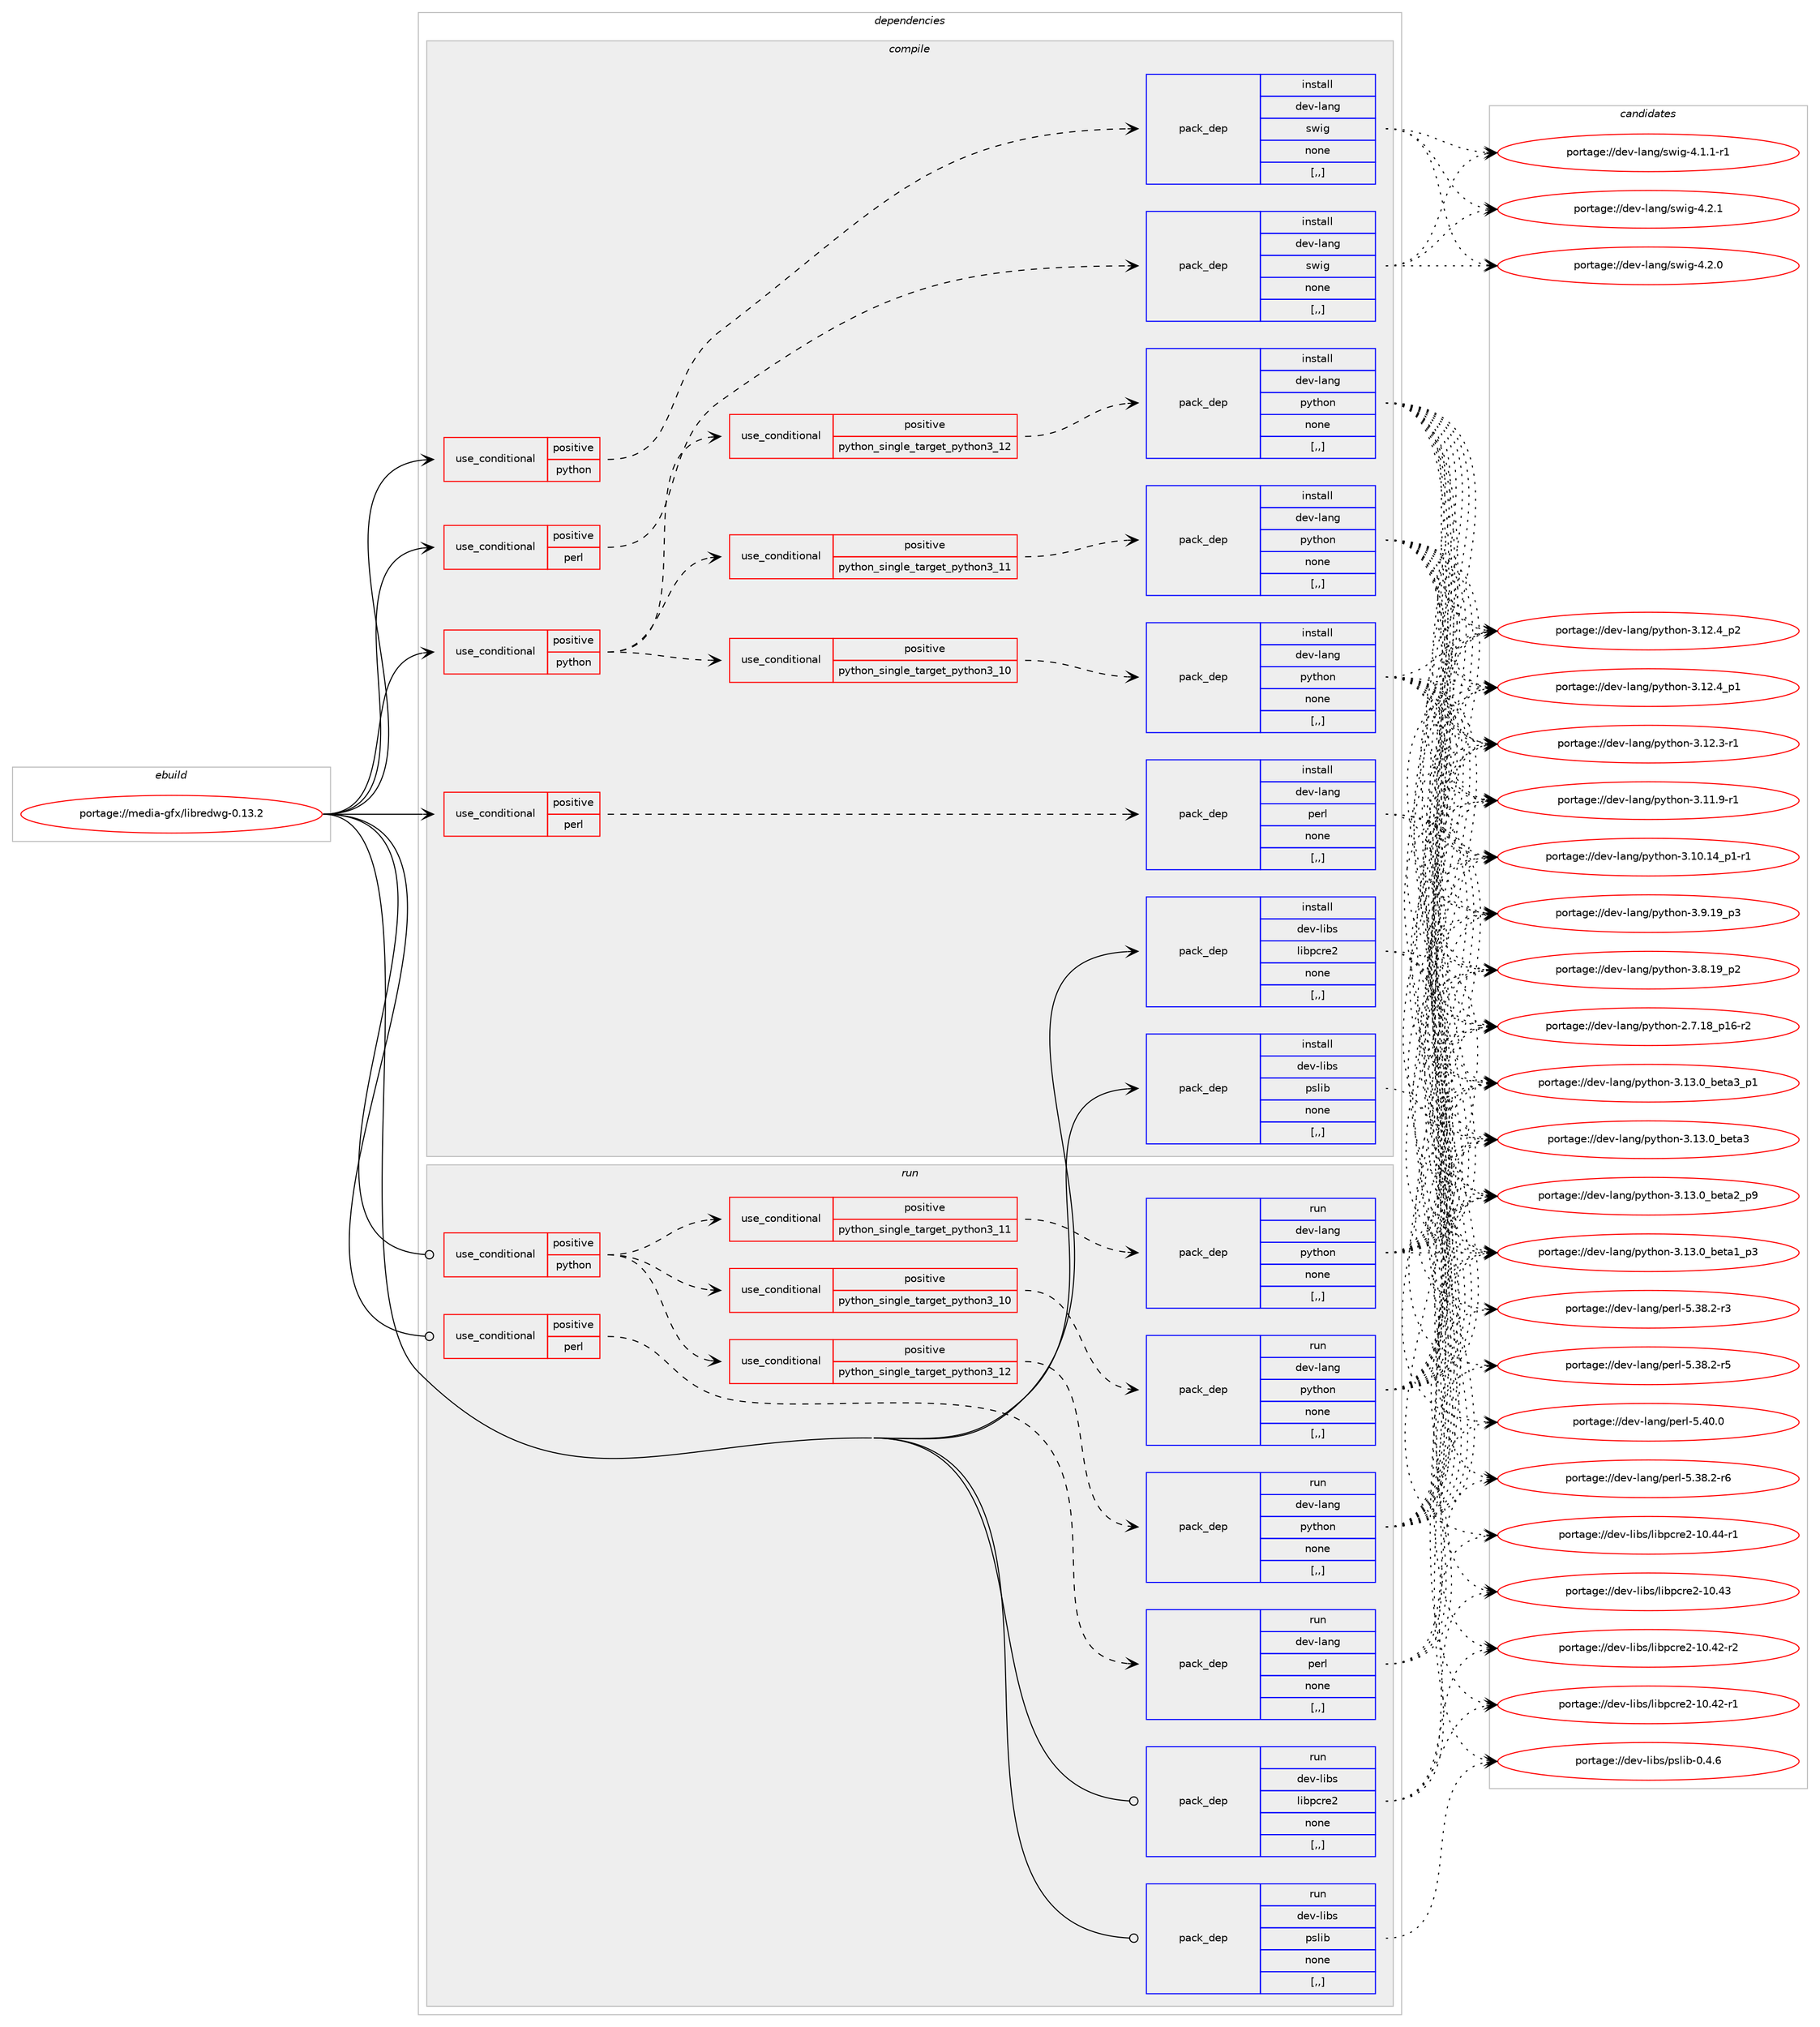 digraph prolog {

# *************
# Graph options
# *************

newrank=true;
concentrate=true;
compound=true;
graph [rankdir=LR,fontname=Helvetica,fontsize=10,ranksep=1.5];#, ranksep=2.5, nodesep=0.2];
edge  [arrowhead=vee];
node  [fontname=Helvetica,fontsize=10];

# **********
# The ebuild
# **********

subgraph cluster_leftcol {
color=gray;
label=<<i>ebuild</i>>;
id [label="portage://media-gfx/libredwg-0.13.2", color=red, width=4, href="../media-gfx/libredwg-0.13.2.svg"];
}

# ****************
# The dependencies
# ****************

subgraph cluster_midcol {
color=gray;
label=<<i>dependencies</i>>;
subgraph cluster_compile {
fillcolor="#eeeeee";
style=filled;
label=<<i>compile</i>>;
subgraph cond73469 {
dependency291455 [label=<<TABLE BORDER="0" CELLBORDER="1" CELLSPACING="0" CELLPADDING="4"><TR><TD ROWSPAN="3" CELLPADDING="10">use_conditional</TD></TR><TR><TD>positive</TD></TR><TR><TD>perl</TD></TR></TABLE>>, shape=none, color=red];
subgraph pack215616 {
dependency291456 [label=<<TABLE BORDER="0" CELLBORDER="1" CELLSPACING="0" CELLPADDING="4" WIDTH="220"><TR><TD ROWSPAN="6" CELLPADDING="30">pack_dep</TD></TR><TR><TD WIDTH="110">install</TD></TR><TR><TD>dev-lang</TD></TR><TR><TD>perl</TD></TR><TR><TD>none</TD></TR><TR><TD>[,,]</TD></TR></TABLE>>, shape=none, color=blue];
}
dependency291455:e -> dependency291456:w [weight=20,style="dashed",arrowhead="vee"];
}
id:e -> dependency291455:w [weight=20,style="solid",arrowhead="vee"];
subgraph cond73470 {
dependency291457 [label=<<TABLE BORDER="0" CELLBORDER="1" CELLSPACING="0" CELLPADDING="4"><TR><TD ROWSPAN="3" CELLPADDING="10">use_conditional</TD></TR><TR><TD>positive</TD></TR><TR><TD>perl</TD></TR></TABLE>>, shape=none, color=red];
subgraph pack215617 {
dependency291458 [label=<<TABLE BORDER="0" CELLBORDER="1" CELLSPACING="0" CELLPADDING="4" WIDTH="220"><TR><TD ROWSPAN="6" CELLPADDING="30">pack_dep</TD></TR><TR><TD WIDTH="110">install</TD></TR><TR><TD>dev-lang</TD></TR><TR><TD>swig</TD></TR><TR><TD>none</TD></TR><TR><TD>[,,]</TD></TR></TABLE>>, shape=none, color=blue];
}
dependency291457:e -> dependency291458:w [weight=20,style="dashed",arrowhead="vee"];
}
id:e -> dependency291457:w [weight=20,style="solid",arrowhead="vee"];
subgraph cond73471 {
dependency291459 [label=<<TABLE BORDER="0" CELLBORDER="1" CELLSPACING="0" CELLPADDING="4"><TR><TD ROWSPAN="3" CELLPADDING="10">use_conditional</TD></TR><TR><TD>positive</TD></TR><TR><TD>python</TD></TR></TABLE>>, shape=none, color=red];
subgraph cond73472 {
dependency291460 [label=<<TABLE BORDER="0" CELLBORDER="1" CELLSPACING="0" CELLPADDING="4"><TR><TD ROWSPAN="3" CELLPADDING="10">use_conditional</TD></TR><TR><TD>positive</TD></TR><TR><TD>python_single_target_python3_10</TD></TR></TABLE>>, shape=none, color=red];
subgraph pack215618 {
dependency291461 [label=<<TABLE BORDER="0" CELLBORDER="1" CELLSPACING="0" CELLPADDING="4" WIDTH="220"><TR><TD ROWSPAN="6" CELLPADDING="30">pack_dep</TD></TR><TR><TD WIDTH="110">install</TD></TR><TR><TD>dev-lang</TD></TR><TR><TD>python</TD></TR><TR><TD>none</TD></TR><TR><TD>[,,]</TD></TR></TABLE>>, shape=none, color=blue];
}
dependency291460:e -> dependency291461:w [weight=20,style="dashed",arrowhead="vee"];
}
dependency291459:e -> dependency291460:w [weight=20,style="dashed",arrowhead="vee"];
subgraph cond73473 {
dependency291462 [label=<<TABLE BORDER="0" CELLBORDER="1" CELLSPACING="0" CELLPADDING="4"><TR><TD ROWSPAN="3" CELLPADDING="10">use_conditional</TD></TR><TR><TD>positive</TD></TR><TR><TD>python_single_target_python3_11</TD></TR></TABLE>>, shape=none, color=red];
subgraph pack215619 {
dependency291463 [label=<<TABLE BORDER="0" CELLBORDER="1" CELLSPACING="0" CELLPADDING="4" WIDTH="220"><TR><TD ROWSPAN="6" CELLPADDING="30">pack_dep</TD></TR><TR><TD WIDTH="110">install</TD></TR><TR><TD>dev-lang</TD></TR><TR><TD>python</TD></TR><TR><TD>none</TD></TR><TR><TD>[,,]</TD></TR></TABLE>>, shape=none, color=blue];
}
dependency291462:e -> dependency291463:w [weight=20,style="dashed",arrowhead="vee"];
}
dependency291459:e -> dependency291462:w [weight=20,style="dashed",arrowhead="vee"];
subgraph cond73474 {
dependency291464 [label=<<TABLE BORDER="0" CELLBORDER="1" CELLSPACING="0" CELLPADDING="4"><TR><TD ROWSPAN="3" CELLPADDING="10">use_conditional</TD></TR><TR><TD>positive</TD></TR><TR><TD>python_single_target_python3_12</TD></TR></TABLE>>, shape=none, color=red];
subgraph pack215620 {
dependency291465 [label=<<TABLE BORDER="0" CELLBORDER="1" CELLSPACING="0" CELLPADDING="4" WIDTH="220"><TR><TD ROWSPAN="6" CELLPADDING="30">pack_dep</TD></TR><TR><TD WIDTH="110">install</TD></TR><TR><TD>dev-lang</TD></TR><TR><TD>python</TD></TR><TR><TD>none</TD></TR><TR><TD>[,,]</TD></TR></TABLE>>, shape=none, color=blue];
}
dependency291464:e -> dependency291465:w [weight=20,style="dashed",arrowhead="vee"];
}
dependency291459:e -> dependency291464:w [weight=20,style="dashed",arrowhead="vee"];
}
id:e -> dependency291459:w [weight=20,style="solid",arrowhead="vee"];
subgraph cond73475 {
dependency291466 [label=<<TABLE BORDER="0" CELLBORDER="1" CELLSPACING="0" CELLPADDING="4"><TR><TD ROWSPAN="3" CELLPADDING="10">use_conditional</TD></TR><TR><TD>positive</TD></TR><TR><TD>python</TD></TR></TABLE>>, shape=none, color=red];
subgraph pack215621 {
dependency291467 [label=<<TABLE BORDER="0" CELLBORDER="1" CELLSPACING="0" CELLPADDING="4" WIDTH="220"><TR><TD ROWSPAN="6" CELLPADDING="30">pack_dep</TD></TR><TR><TD WIDTH="110">install</TD></TR><TR><TD>dev-lang</TD></TR><TR><TD>swig</TD></TR><TR><TD>none</TD></TR><TR><TD>[,,]</TD></TR></TABLE>>, shape=none, color=blue];
}
dependency291466:e -> dependency291467:w [weight=20,style="dashed",arrowhead="vee"];
}
id:e -> dependency291466:w [weight=20,style="solid",arrowhead="vee"];
subgraph pack215622 {
dependency291468 [label=<<TABLE BORDER="0" CELLBORDER="1" CELLSPACING="0" CELLPADDING="4" WIDTH="220"><TR><TD ROWSPAN="6" CELLPADDING="30">pack_dep</TD></TR><TR><TD WIDTH="110">install</TD></TR><TR><TD>dev-libs</TD></TR><TR><TD>libpcre2</TD></TR><TR><TD>none</TD></TR><TR><TD>[,,]</TD></TR></TABLE>>, shape=none, color=blue];
}
id:e -> dependency291468:w [weight=20,style="solid",arrowhead="vee"];
subgraph pack215623 {
dependency291469 [label=<<TABLE BORDER="0" CELLBORDER="1" CELLSPACING="0" CELLPADDING="4" WIDTH="220"><TR><TD ROWSPAN="6" CELLPADDING="30">pack_dep</TD></TR><TR><TD WIDTH="110">install</TD></TR><TR><TD>dev-libs</TD></TR><TR><TD>pslib</TD></TR><TR><TD>none</TD></TR><TR><TD>[,,]</TD></TR></TABLE>>, shape=none, color=blue];
}
id:e -> dependency291469:w [weight=20,style="solid",arrowhead="vee"];
}
subgraph cluster_compileandrun {
fillcolor="#eeeeee";
style=filled;
label=<<i>compile and run</i>>;
}
subgraph cluster_run {
fillcolor="#eeeeee";
style=filled;
label=<<i>run</i>>;
subgraph cond73476 {
dependency291470 [label=<<TABLE BORDER="0" CELLBORDER="1" CELLSPACING="0" CELLPADDING="4"><TR><TD ROWSPAN="3" CELLPADDING="10">use_conditional</TD></TR><TR><TD>positive</TD></TR><TR><TD>perl</TD></TR></TABLE>>, shape=none, color=red];
subgraph pack215624 {
dependency291471 [label=<<TABLE BORDER="0" CELLBORDER="1" CELLSPACING="0" CELLPADDING="4" WIDTH="220"><TR><TD ROWSPAN="6" CELLPADDING="30">pack_dep</TD></TR><TR><TD WIDTH="110">run</TD></TR><TR><TD>dev-lang</TD></TR><TR><TD>perl</TD></TR><TR><TD>none</TD></TR><TR><TD>[,,]</TD></TR></TABLE>>, shape=none, color=blue];
}
dependency291470:e -> dependency291471:w [weight=20,style="dashed",arrowhead="vee"];
}
id:e -> dependency291470:w [weight=20,style="solid",arrowhead="odot"];
subgraph cond73477 {
dependency291472 [label=<<TABLE BORDER="0" CELLBORDER="1" CELLSPACING="0" CELLPADDING="4"><TR><TD ROWSPAN="3" CELLPADDING="10">use_conditional</TD></TR><TR><TD>positive</TD></TR><TR><TD>python</TD></TR></TABLE>>, shape=none, color=red];
subgraph cond73478 {
dependency291473 [label=<<TABLE BORDER="0" CELLBORDER="1" CELLSPACING="0" CELLPADDING="4"><TR><TD ROWSPAN="3" CELLPADDING="10">use_conditional</TD></TR><TR><TD>positive</TD></TR><TR><TD>python_single_target_python3_10</TD></TR></TABLE>>, shape=none, color=red];
subgraph pack215625 {
dependency291474 [label=<<TABLE BORDER="0" CELLBORDER="1" CELLSPACING="0" CELLPADDING="4" WIDTH="220"><TR><TD ROWSPAN="6" CELLPADDING="30">pack_dep</TD></TR><TR><TD WIDTH="110">run</TD></TR><TR><TD>dev-lang</TD></TR><TR><TD>python</TD></TR><TR><TD>none</TD></TR><TR><TD>[,,]</TD></TR></TABLE>>, shape=none, color=blue];
}
dependency291473:e -> dependency291474:w [weight=20,style="dashed",arrowhead="vee"];
}
dependency291472:e -> dependency291473:w [weight=20,style="dashed",arrowhead="vee"];
subgraph cond73479 {
dependency291475 [label=<<TABLE BORDER="0" CELLBORDER="1" CELLSPACING="0" CELLPADDING="4"><TR><TD ROWSPAN="3" CELLPADDING="10">use_conditional</TD></TR><TR><TD>positive</TD></TR><TR><TD>python_single_target_python3_11</TD></TR></TABLE>>, shape=none, color=red];
subgraph pack215626 {
dependency291476 [label=<<TABLE BORDER="0" CELLBORDER="1" CELLSPACING="0" CELLPADDING="4" WIDTH="220"><TR><TD ROWSPAN="6" CELLPADDING="30">pack_dep</TD></TR><TR><TD WIDTH="110">run</TD></TR><TR><TD>dev-lang</TD></TR><TR><TD>python</TD></TR><TR><TD>none</TD></TR><TR><TD>[,,]</TD></TR></TABLE>>, shape=none, color=blue];
}
dependency291475:e -> dependency291476:w [weight=20,style="dashed",arrowhead="vee"];
}
dependency291472:e -> dependency291475:w [weight=20,style="dashed",arrowhead="vee"];
subgraph cond73480 {
dependency291477 [label=<<TABLE BORDER="0" CELLBORDER="1" CELLSPACING="0" CELLPADDING="4"><TR><TD ROWSPAN="3" CELLPADDING="10">use_conditional</TD></TR><TR><TD>positive</TD></TR><TR><TD>python_single_target_python3_12</TD></TR></TABLE>>, shape=none, color=red];
subgraph pack215627 {
dependency291478 [label=<<TABLE BORDER="0" CELLBORDER="1" CELLSPACING="0" CELLPADDING="4" WIDTH="220"><TR><TD ROWSPAN="6" CELLPADDING="30">pack_dep</TD></TR><TR><TD WIDTH="110">run</TD></TR><TR><TD>dev-lang</TD></TR><TR><TD>python</TD></TR><TR><TD>none</TD></TR><TR><TD>[,,]</TD></TR></TABLE>>, shape=none, color=blue];
}
dependency291477:e -> dependency291478:w [weight=20,style="dashed",arrowhead="vee"];
}
dependency291472:e -> dependency291477:w [weight=20,style="dashed",arrowhead="vee"];
}
id:e -> dependency291472:w [weight=20,style="solid",arrowhead="odot"];
subgraph pack215628 {
dependency291479 [label=<<TABLE BORDER="0" CELLBORDER="1" CELLSPACING="0" CELLPADDING="4" WIDTH="220"><TR><TD ROWSPAN="6" CELLPADDING="30">pack_dep</TD></TR><TR><TD WIDTH="110">run</TD></TR><TR><TD>dev-libs</TD></TR><TR><TD>libpcre2</TD></TR><TR><TD>none</TD></TR><TR><TD>[,,]</TD></TR></TABLE>>, shape=none, color=blue];
}
id:e -> dependency291479:w [weight=20,style="solid",arrowhead="odot"];
subgraph pack215629 {
dependency291480 [label=<<TABLE BORDER="0" CELLBORDER="1" CELLSPACING="0" CELLPADDING="4" WIDTH="220"><TR><TD ROWSPAN="6" CELLPADDING="30">pack_dep</TD></TR><TR><TD WIDTH="110">run</TD></TR><TR><TD>dev-libs</TD></TR><TR><TD>pslib</TD></TR><TR><TD>none</TD></TR><TR><TD>[,,]</TD></TR></TABLE>>, shape=none, color=blue];
}
id:e -> dependency291480:w [weight=20,style="solid",arrowhead="odot"];
}
}

# **************
# The candidates
# **************

subgraph cluster_choices {
rank=same;
color=gray;
label=<<i>candidates</i>>;

subgraph choice215616 {
color=black;
nodesep=1;
choice10010111845108971101034711210111410845534652484648 [label="portage://dev-lang/perl-5.40.0", color=red, width=4,href="../dev-lang/perl-5.40.0.svg"];
choice100101118451089711010347112101114108455346515646504511454 [label="portage://dev-lang/perl-5.38.2-r6", color=red, width=4,href="../dev-lang/perl-5.38.2-r6.svg"];
choice100101118451089711010347112101114108455346515646504511453 [label="portage://dev-lang/perl-5.38.2-r5", color=red, width=4,href="../dev-lang/perl-5.38.2-r5.svg"];
choice100101118451089711010347112101114108455346515646504511451 [label="portage://dev-lang/perl-5.38.2-r3", color=red, width=4,href="../dev-lang/perl-5.38.2-r3.svg"];
dependency291456:e -> choice10010111845108971101034711210111410845534652484648:w [style=dotted,weight="100"];
dependency291456:e -> choice100101118451089711010347112101114108455346515646504511454:w [style=dotted,weight="100"];
dependency291456:e -> choice100101118451089711010347112101114108455346515646504511453:w [style=dotted,weight="100"];
dependency291456:e -> choice100101118451089711010347112101114108455346515646504511451:w [style=dotted,weight="100"];
}
subgraph choice215617 {
color=black;
nodesep=1;
choice100101118451089711010347115119105103455246504649 [label="portage://dev-lang/swig-4.2.1", color=red, width=4,href="../dev-lang/swig-4.2.1.svg"];
choice100101118451089711010347115119105103455246504648 [label="portage://dev-lang/swig-4.2.0", color=red, width=4,href="../dev-lang/swig-4.2.0.svg"];
choice1001011184510897110103471151191051034552464946494511449 [label="portage://dev-lang/swig-4.1.1-r1", color=red, width=4,href="../dev-lang/swig-4.1.1-r1.svg"];
dependency291458:e -> choice100101118451089711010347115119105103455246504649:w [style=dotted,weight="100"];
dependency291458:e -> choice100101118451089711010347115119105103455246504648:w [style=dotted,weight="100"];
dependency291458:e -> choice1001011184510897110103471151191051034552464946494511449:w [style=dotted,weight="100"];
}
subgraph choice215618 {
color=black;
nodesep=1;
choice10010111845108971101034711212111610411111045514649514648959810111697519511249 [label="portage://dev-lang/python-3.13.0_beta3_p1", color=red, width=4,href="../dev-lang/python-3.13.0_beta3_p1.svg"];
choice1001011184510897110103471121211161041111104551464951464895981011169751 [label="portage://dev-lang/python-3.13.0_beta3", color=red, width=4,href="../dev-lang/python-3.13.0_beta3.svg"];
choice10010111845108971101034711212111610411111045514649514648959810111697509511257 [label="portage://dev-lang/python-3.13.0_beta2_p9", color=red, width=4,href="../dev-lang/python-3.13.0_beta2_p9.svg"];
choice10010111845108971101034711212111610411111045514649514648959810111697499511251 [label="portage://dev-lang/python-3.13.0_beta1_p3", color=red, width=4,href="../dev-lang/python-3.13.0_beta1_p3.svg"];
choice100101118451089711010347112121116104111110455146495046529511250 [label="portage://dev-lang/python-3.12.4_p2", color=red, width=4,href="../dev-lang/python-3.12.4_p2.svg"];
choice100101118451089711010347112121116104111110455146495046529511249 [label="portage://dev-lang/python-3.12.4_p1", color=red, width=4,href="../dev-lang/python-3.12.4_p1.svg"];
choice100101118451089711010347112121116104111110455146495046514511449 [label="portage://dev-lang/python-3.12.3-r1", color=red, width=4,href="../dev-lang/python-3.12.3-r1.svg"];
choice100101118451089711010347112121116104111110455146494946574511449 [label="portage://dev-lang/python-3.11.9-r1", color=red, width=4,href="../dev-lang/python-3.11.9-r1.svg"];
choice100101118451089711010347112121116104111110455146494846495295112494511449 [label="portage://dev-lang/python-3.10.14_p1-r1", color=red, width=4,href="../dev-lang/python-3.10.14_p1-r1.svg"];
choice100101118451089711010347112121116104111110455146574649579511251 [label="portage://dev-lang/python-3.9.19_p3", color=red, width=4,href="../dev-lang/python-3.9.19_p3.svg"];
choice100101118451089711010347112121116104111110455146564649579511250 [label="portage://dev-lang/python-3.8.19_p2", color=red, width=4,href="../dev-lang/python-3.8.19_p2.svg"];
choice100101118451089711010347112121116104111110455046554649569511249544511450 [label="portage://dev-lang/python-2.7.18_p16-r2", color=red, width=4,href="../dev-lang/python-2.7.18_p16-r2.svg"];
dependency291461:e -> choice10010111845108971101034711212111610411111045514649514648959810111697519511249:w [style=dotted,weight="100"];
dependency291461:e -> choice1001011184510897110103471121211161041111104551464951464895981011169751:w [style=dotted,weight="100"];
dependency291461:e -> choice10010111845108971101034711212111610411111045514649514648959810111697509511257:w [style=dotted,weight="100"];
dependency291461:e -> choice10010111845108971101034711212111610411111045514649514648959810111697499511251:w [style=dotted,weight="100"];
dependency291461:e -> choice100101118451089711010347112121116104111110455146495046529511250:w [style=dotted,weight="100"];
dependency291461:e -> choice100101118451089711010347112121116104111110455146495046529511249:w [style=dotted,weight="100"];
dependency291461:e -> choice100101118451089711010347112121116104111110455146495046514511449:w [style=dotted,weight="100"];
dependency291461:e -> choice100101118451089711010347112121116104111110455146494946574511449:w [style=dotted,weight="100"];
dependency291461:e -> choice100101118451089711010347112121116104111110455146494846495295112494511449:w [style=dotted,weight="100"];
dependency291461:e -> choice100101118451089711010347112121116104111110455146574649579511251:w [style=dotted,weight="100"];
dependency291461:e -> choice100101118451089711010347112121116104111110455146564649579511250:w [style=dotted,weight="100"];
dependency291461:e -> choice100101118451089711010347112121116104111110455046554649569511249544511450:w [style=dotted,weight="100"];
}
subgraph choice215619 {
color=black;
nodesep=1;
choice10010111845108971101034711212111610411111045514649514648959810111697519511249 [label="portage://dev-lang/python-3.13.0_beta3_p1", color=red, width=4,href="../dev-lang/python-3.13.0_beta3_p1.svg"];
choice1001011184510897110103471121211161041111104551464951464895981011169751 [label="portage://dev-lang/python-3.13.0_beta3", color=red, width=4,href="../dev-lang/python-3.13.0_beta3.svg"];
choice10010111845108971101034711212111610411111045514649514648959810111697509511257 [label="portage://dev-lang/python-3.13.0_beta2_p9", color=red, width=4,href="../dev-lang/python-3.13.0_beta2_p9.svg"];
choice10010111845108971101034711212111610411111045514649514648959810111697499511251 [label="portage://dev-lang/python-3.13.0_beta1_p3", color=red, width=4,href="../dev-lang/python-3.13.0_beta1_p3.svg"];
choice100101118451089711010347112121116104111110455146495046529511250 [label="portage://dev-lang/python-3.12.4_p2", color=red, width=4,href="../dev-lang/python-3.12.4_p2.svg"];
choice100101118451089711010347112121116104111110455146495046529511249 [label="portage://dev-lang/python-3.12.4_p1", color=red, width=4,href="../dev-lang/python-3.12.4_p1.svg"];
choice100101118451089711010347112121116104111110455146495046514511449 [label="portage://dev-lang/python-3.12.3-r1", color=red, width=4,href="../dev-lang/python-3.12.3-r1.svg"];
choice100101118451089711010347112121116104111110455146494946574511449 [label="portage://dev-lang/python-3.11.9-r1", color=red, width=4,href="../dev-lang/python-3.11.9-r1.svg"];
choice100101118451089711010347112121116104111110455146494846495295112494511449 [label="portage://dev-lang/python-3.10.14_p1-r1", color=red, width=4,href="../dev-lang/python-3.10.14_p1-r1.svg"];
choice100101118451089711010347112121116104111110455146574649579511251 [label="portage://dev-lang/python-3.9.19_p3", color=red, width=4,href="../dev-lang/python-3.9.19_p3.svg"];
choice100101118451089711010347112121116104111110455146564649579511250 [label="portage://dev-lang/python-3.8.19_p2", color=red, width=4,href="../dev-lang/python-3.8.19_p2.svg"];
choice100101118451089711010347112121116104111110455046554649569511249544511450 [label="portage://dev-lang/python-2.7.18_p16-r2", color=red, width=4,href="../dev-lang/python-2.7.18_p16-r2.svg"];
dependency291463:e -> choice10010111845108971101034711212111610411111045514649514648959810111697519511249:w [style=dotted,weight="100"];
dependency291463:e -> choice1001011184510897110103471121211161041111104551464951464895981011169751:w [style=dotted,weight="100"];
dependency291463:e -> choice10010111845108971101034711212111610411111045514649514648959810111697509511257:w [style=dotted,weight="100"];
dependency291463:e -> choice10010111845108971101034711212111610411111045514649514648959810111697499511251:w [style=dotted,weight="100"];
dependency291463:e -> choice100101118451089711010347112121116104111110455146495046529511250:w [style=dotted,weight="100"];
dependency291463:e -> choice100101118451089711010347112121116104111110455146495046529511249:w [style=dotted,weight="100"];
dependency291463:e -> choice100101118451089711010347112121116104111110455146495046514511449:w [style=dotted,weight="100"];
dependency291463:e -> choice100101118451089711010347112121116104111110455146494946574511449:w [style=dotted,weight="100"];
dependency291463:e -> choice100101118451089711010347112121116104111110455146494846495295112494511449:w [style=dotted,weight="100"];
dependency291463:e -> choice100101118451089711010347112121116104111110455146574649579511251:w [style=dotted,weight="100"];
dependency291463:e -> choice100101118451089711010347112121116104111110455146564649579511250:w [style=dotted,weight="100"];
dependency291463:e -> choice100101118451089711010347112121116104111110455046554649569511249544511450:w [style=dotted,weight="100"];
}
subgraph choice215620 {
color=black;
nodesep=1;
choice10010111845108971101034711212111610411111045514649514648959810111697519511249 [label="portage://dev-lang/python-3.13.0_beta3_p1", color=red, width=4,href="../dev-lang/python-3.13.0_beta3_p1.svg"];
choice1001011184510897110103471121211161041111104551464951464895981011169751 [label="portage://dev-lang/python-3.13.0_beta3", color=red, width=4,href="../dev-lang/python-3.13.0_beta3.svg"];
choice10010111845108971101034711212111610411111045514649514648959810111697509511257 [label="portage://dev-lang/python-3.13.0_beta2_p9", color=red, width=4,href="../dev-lang/python-3.13.0_beta2_p9.svg"];
choice10010111845108971101034711212111610411111045514649514648959810111697499511251 [label="portage://dev-lang/python-3.13.0_beta1_p3", color=red, width=4,href="../dev-lang/python-3.13.0_beta1_p3.svg"];
choice100101118451089711010347112121116104111110455146495046529511250 [label="portage://dev-lang/python-3.12.4_p2", color=red, width=4,href="../dev-lang/python-3.12.4_p2.svg"];
choice100101118451089711010347112121116104111110455146495046529511249 [label="portage://dev-lang/python-3.12.4_p1", color=red, width=4,href="../dev-lang/python-3.12.4_p1.svg"];
choice100101118451089711010347112121116104111110455146495046514511449 [label="portage://dev-lang/python-3.12.3-r1", color=red, width=4,href="../dev-lang/python-3.12.3-r1.svg"];
choice100101118451089711010347112121116104111110455146494946574511449 [label="portage://dev-lang/python-3.11.9-r1", color=red, width=4,href="../dev-lang/python-3.11.9-r1.svg"];
choice100101118451089711010347112121116104111110455146494846495295112494511449 [label="portage://dev-lang/python-3.10.14_p1-r1", color=red, width=4,href="../dev-lang/python-3.10.14_p1-r1.svg"];
choice100101118451089711010347112121116104111110455146574649579511251 [label="portage://dev-lang/python-3.9.19_p3", color=red, width=4,href="../dev-lang/python-3.9.19_p3.svg"];
choice100101118451089711010347112121116104111110455146564649579511250 [label="portage://dev-lang/python-3.8.19_p2", color=red, width=4,href="../dev-lang/python-3.8.19_p2.svg"];
choice100101118451089711010347112121116104111110455046554649569511249544511450 [label="portage://dev-lang/python-2.7.18_p16-r2", color=red, width=4,href="../dev-lang/python-2.7.18_p16-r2.svg"];
dependency291465:e -> choice10010111845108971101034711212111610411111045514649514648959810111697519511249:w [style=dotted,weight="100"];
dependency291465:e -> choice1001011184510897110103471121211161041111104551464951464895981011169751:w [style=dotted,weight="100"];
dependency291465:e -> choice10010111845108971101034711212111610411111045514649514648959810111697509511257:w [style=dotted,weight="100"];
dependency291465:e -> choice10010111845108971101034711212111610411111045514649514648959810111697499511251:w [style=dotted,weight="100"];
dependency291465:e -> choice100101118451089711010347112121116104111110455146495046529511250:w [style=dotted,weight="100"];
dependency291465:e -> choice100101118451089711010347112121116104111110455146495046529511249:w [style=dotted,weight="100"];
dependency291465:e -> choice100101118451089711010347112121116104111110455146495046514511449:w [style=dotted,weight="100"];
dependency291465:e -> choice100101118451089711010347112121116104111110455146494946574511449:w [style=dotted,weight="100"];
dependency291465:e -> choice100101118451089711010347112121116104111110455146494846495295112494511449:w [style=dotted,weight="100"];
dependency291465:e -> choice100101118451089711010347112121116104111110455146574649579511251:w [style=dotted,weight="100"];
dependency291465:e -> choice100101118451089711010347112121116104111110455146564649579511250:w [style=dotted,weight="100"];
dependency291465:e -> choice100101118451089711010347112121116104111110455046554649569511249544511450:w [style=dotted,weight="100"];
}
subgraph choice215621 {
color=black;
nodesep=1;
choice100101118451089711010347115119105103455246504649 [label="portage://dev-lang/swig-4.2.1", color=red, width=4,href="../dev-lang/swig-4.2.1.svg"];
choice100101118451089711010347115119105103455246504648 [label="portage://dev-lang/swig-4.2.0", color=red, width=4,href="../dev-lang/swig-4.2.0.svg"];
choice1001011184510897110103471151191051034552464946494511449 [label="portage://dev-lang/swig-4.1.1-r1", color=red, width=4,href="../dev-lang/swig-4.1.1-r1.svg"];
dependency291467:e -> choice100101118451089711010347115119105103455246504649:w [style=dotted,weight="100"];
dependency291467:e -> choice100101118451089711010347115119105103455246504648:w [style=dotted,weight="100"];
dependency291467:e -> choice1001011184510897110103471151191051034552464946494511449:w [style=dotted,weight="100"];
}
subgraph choice215622 {
color=black;
nodesep=1;
choice1001011184510810598115471081059811299114101504549484652524511449 [label="portage://dev-libs/libpcre2-10.44-r1", color=red, width=4,href="../dev-libs/libpcre2-10.44-r1.svg"];
choice100101118451081059811547108105981129911410150454948465251 [label="portage://dev-libs/libpcre2-10.43", color=red, width=4,href="../dev-libs/libpcre2-10.43.svg"];
choice1001011184510810598115471081059811299114101504549484652504511450 [label="portage://dev-libs/libpcre2-10.42-r2", color=red, width=4,href="../dev-libs/libpcre2-10.42-r2.svg"];
choice1001011184510810598115471081059811299114101504549484652504511449 [label="portage://dev-libs/libpcre2-10.42-r1", color=red, width=4,href="../dev-libs/libpcre2-10.42-r1.svg"];
dependency291468:e -> choice1001011184510810598115471081059811299114101504549484652524511449:w [style=dotted,weight="100"];
dependency291468:e -> choice100101118451081059811547108105981129911410150454948465251:w [style=dotted,weight="100"];
dependency291468:e -> choice1001011184510810598115471081059811299114101504549484652504511450:w [style=dotted,weight="100"];
dependency291468:e -> choice1001011184510810598115471081059811299114101504549484652504511449:w [style=dotted,weight="100"];
}
subgraph choice215623 {
color=black;
nodesep=1;
choice10010111845108105981154711211510810598454846524654 [label="portage://dev-libs/pslib-0.4.6", color=red, width=4,href="../dev-libs/pslib-0.4.6.svg"];
dependency291469:e -> choice10010111845108105981154711211510810598454846524654:w [style=dotted,weight="100"];
}
subgraph choice215624 {
color=black;
nodesep=1;
choice10010111845108971101034711210111410845534652484648 [label="portage://dev-lang/perl-5.40.0", color=red, width=4,href="../dev-lang/perl-5.40.0.svg"];
choice100101118451089711010347112101114108455346515646504511454 [label="portage://dev-lang/perl-5.38.2-r6", color=red, width=4,href="../dev-lang/perl-5.38.2-r6.svg"];
choice100101118451089711010347112101114108455346515646504511453 [label="portage://dev-lang/perl-5.38.2-r5", color=red, width=4,href="../dev-lang/perl-5.38.2-r5.svg"];
choice100101118451089711010347112101114108455346515646504511451 [label="portage://dev-lang/perl-5.38.2-r3", color=red, width=4,href="../dev-lang/perl-5.38.2-r3.svg"];
dependency291471:e -> choice10010111845108971101034711210111410845534652484648:w [style=dotted,weight="100"];
dependency291471:e -> choice100101118451089711010347112101114108455346515646504511454:w [style=dotted,weight="100"];
dependency291471:e -> choice100101118451089711010347112101114108455346515646504511453:w [style=dotted,weight="100"];
dependency291471:e -> choice100101118451089711010347112101114108455346515646504511451:w [style=dotted,weight="100"];
}
subgraph choice215625 {
color=black;
nodesep=1;
choice10010111845108971101034711212111610411111045514649514648959810111697519511249 [label="portage://dev-lang/python-3.13.0_beta3_p1", color=red, width=4,href="../dev-lang/python-3.13.0_beta3_p1.svg"];
choice1001011184510897110103471121211161041111104551464951464895981011169751 [label="portage://dev-lang/python-3.13.0_beta3", color=red, width=4,href="../dev-lang/python-3.13.0_beta3.svg"];
choice10010111845108971101034711212111610411111045514649514648959810111697509511257 [label="portage://dev-lang/python-3.13.0_beta2_p9", color=red, width=4,href="../dev-lang/python-3.13.0_beta2_p9.svg"];
choice10010111845108971101034711212111610411111045514649514648959810111697499511251 [label="portage://dev-lang/python-3.13.0_beta1_p3", color=red, width=4,href="../dev-lang/python-3.13.0_beta1_p3.svg"];
choice100101118451089711010347112121116104111110455146495046529511250 [label="portage://dev-lang/python-3.12.4_p2", color=red, width=4,href="../dev-lang/python-3.12.4_p2.svg"];
choice100101118451089711010347112121116104111110455146495046529511249 [label="portage://dev-lang/python-3.12.4_p1", color=red, width=4,href="../dev-lang/python-3.12.4_p1.svg"];
choice100101118451089711010347112121116104111110455146495046514511449 [label="portage://dev-lang/python-3.12.3-r1", color=red, width=4,href="../dev-lang/python-3.12.3-r1.svg"];
choice100101118451089711010347112121116104111110455146494946574511449 [label="portage://dev-lang/python-3.11.9-r1", color=red, width=4,href="../dev-lang/python-3.11.9-r1.svg"];
choice100101118451089711010347112121116104111110455146494846495295112494511449 [label="portage://dev-lang/python-3.10.14_p1-r1", color=red, width=4,href="../dev-lang/python-3.10.14_p1-r1.svg"];
choice100101118451089711010347112121116104111110455146574649579511251 [label="portage://dev-lang/python-3.9.19_p3", color=red, width=4,href="../dev-lang/python-3.9.19_p3.svg"];
choice100101118451089711010347112121116104111110455146564649579511250 [label="portage://dev-lang/python-3.8.19_p2", color=red, width=4,href="../dev-lang/python-3.8.19_p2.svg"];
choice100101118451089711010347112121116104111110455046554649569511249544511450 [label="portage://dev-lang/python-2.7.18_p16-r2", color=red, width=4,href="../dev-lang/python-2.7.18_p16-r2.svg"];
dependency291474:e -> choice10010111845108971101034711212111610411111045514649514648959810111697519511249:w [style=dotted,weight="100"];
dependency291474:e -> choice1001011184510897110103471121211161041111104551464951464895981011169751:w [style=dotted,weight="100"];
dependency291474:e -> choice10010111845108971101034711212111610411111045514649514648959810111697509511257:w [style=dotted,weight="100"];
dependency291474:e -> choice10010111845108971101034711212111610411111045514649514648959810111697499511251:w [style=dotted,weight="100"];
dependency291474:e -> choice100101118451089711010347112121116104111110455146495046529511250:w [style=dotted,weight="100"];
dependency291474:e -> choice100101118451089711010347112121116104111110455146495046529511249:w [style=dotted,weight="100"];
dependency291474:e -> choice100101118451089711010347112121116104111110455146495046514511449:w [style=dotted,weight="100"];
dependency291474:e -> choice100101118451089711010347112121116104111110455146494946574511449:w [style=dotted,weight="100"];
dependency291474:e -> choice100101118451089711010347112121116104111110455146494846495295112494511449:w [style=dotted,weight="100"];
dependency291474:e -> choice100101118451089711010347112121116104111110455146574649579511251:w [style=dotted,weight="100"];
dependency291474:e -> choice100101118451089711010347112121116104111110455146564649579511250:w [style=dotted,weight="100"];
dependency291474:e -> choice100101118451089711010347112121116104111110455046554649569511249544511450:w [style=dotted,weight="100"];
}
subgraph choice215626 {
color=black;
nodesep=1;
choice10010111845108971101034711212111610411111045514649514648959810111697519511249 [label="portage://dev-lang/python-3.13.0_beta3_p1", color=red, width=4,href="../dev-lang/python-3.13.0_beta3_p1.svg"];
choice1001011184510897110103471121211161041111104551464951464895981011169751 [label="portage://dev-lang/python-3.13.0_beta3", color=red, width=4,href="../dev-lang/python-3.13.0_beta3.svg"];
choice10010111845108971101034711212111610411111045514649514648959810111697509511257 [label="portage://dev-lang/python-3.13.0_beta2_p9", color=red, width=4,href="../dev-lang/python-3.13.0_beta2_p9.svg"];
choice10010111845108971101034711212111610411111045514649514648959810111697499511251 [label="portage://dev-lang/python-3.13.0_beta1_p3", color=red, width=4,href="../dev-lang/python-3.13.0_beta1_p3.svg"];
choice100101118451089711010347112121116104111110455146495046529511250 [label="portage://dev-lang/python-3.12.4_p2", color=red, width=4,href="../dev-lang/python-3.12.4_p2.svg"];
choice100101118451089711010347112121116104111110455146495046529511249 [label="portage://dev-lang/python-3.12.4_p1", color=red, width=4,href="../dev-lang/python-3.12.4_p1.svg"];
choice100101118451089711010347112121116104111110455146495046514511449 [label="portage://dev-lang/python-3.12.3-r1", color=red, width=4,href="../dev-lang/python-3.12.3-r1.svg"];
choice100101118451089711010347112121116104111110455146494946574511449 [label="portage://dev-lang/python-3.11.9-r1", color=red, width=4,href="../dev-lang/python-3.11.9-r1.svg"];
choice100101118451089711010347112121116104111110455146494846495295112494511449 [label="portage://dev-lang/python-3.10.14_p1-r1", color=red, width=4,href="../dev-lang/python-3.10.14_p1-r1.svg"];
choice100101118451089711010347112121116104111110455146574649579511251 [label="portage://dev-lang/python-3.9.19_p3", color=red, width=4,href="../dev-lang/python-3.9.19_p3.svg"];
choice100101118451089711010347112121116104111110455146564649579511250 [label="portage://dev-lang/python-3.8.19_p2", color=red, width=4,href="../dev-lang/python-3.8.19_p2.svg"];
choice100101118451089711010347112121116104111110455046554649569511249544511450 [label="portage://dev-lang/python-2.7.18_p16-r2", color=red, width=4,href="../dev-lang/python-2.7.18_p16-r2.svg"];
dependency291476:e -> choice10010111845108971101034711212111610411111045514649514648959810111697519511249:w [style=dotted,weight="100"];
dependency291476:e -> choice1001011184510897110103471121211161041111104551464951464895981011169751:w [style=dotted,weight="100"];
dependency291476:e -> choice10010111845108971101034711212111610411111045514649514648959810111697509511257:w [style=dotted,weight="100"];
dependency291476:e -> choice10010111845108971101034711212111610411111045514649514648959810111697499511251:w [style=dotted,weight="100"];
dependency291476:e -> choice100101118451089711010347112121116104111110455146495046529511250:w [style=dotted,weight="100"];
dependency291476:e -> choice100101118451089711010347112121116104111110455146495046529511249:w [style=dotted,weight="100"];
dependency291476:e -> choice100101118451089711010347112121116104111110455146495046514511449:w [style=dotted,weight="100"];
dependency291476:e -> choice100101118451089711010347112121116104111110455146494946574511449:w [style=dotted,weight="100"];
dependency291476:e -> choice100101118451089711010347112121116104111110455146494846495295112494511449:w [style=dotted,weight="100"];
dependency291476:e -> choice100101118451089711010347112121116104111110455146574649579511251:w [style=dotted,weight="100"];
dependency291476:e -> choice100101118451089711010347112121116104111110455146564649579511250:w [style=dotted,weight="100"];
dependency291476:e -> choice100101118451089711010347112121116104111110455046554649569511249544511450:w [style=dotted,weight="100"];
}
subgraph choice215627 {
color=black;
nodesep=1;
choice10010111845108971101034711212111610411111045514649514648959810111697519511249 [label="portage://dev-lang/python-3.13.0_beta3_p1", color=red, width=4,href="../dev-lang/python-3.13.0_beta3_p1.svg"];
choice1001011184510897110103471121211161041111104551464951464895981011169751 [label="portage://dev-lang/python-3.13.0_beta3", color=red, width=4,href="../dev-lang/python-3.13.0_beta3.svg"];
choice10010111845108971101034711212111610411111045514649514648959810111697509511257 [label="portage://dev-lang/python-3.13.0_beta2_p9", color=red, width=4,href="../dev-lang/python-3.13.0_beta2_p9.svg"];
choice10010111845108971101034711212111610411111045514649514648959810111697499511251 [label="portage://dev-lang/python-3.13.0_beta1_p3", color=red, width=4,href="../dev-lang/python-3.13.0_beta1_p3.svg"];
choice100101118451089711010347112121116104111110455146495046529511250 [label="portage://dev-lang/python-3.12.4_p2", color=red, width=4,href="../dev-lang/python-3.12.4_p2.svg"];
choice100101118451089711010347112121116104111110455146495046529511249 [label="portage://dev-lang/python-3.12.4_p1", color=red, width=4,href="../dev-lang/python-3.12.4_p1.svg"];
choice100101118451089711010347112121116104111110455146495046514511449 [label="portage://dev-lang/python-3.12.3-r1", color=red, width=4,href="../dev-lang/python-3.12.3-r1.svg"];
choice100101118451089711010347112121116104111110455146494946574511449 [label="portage://dev-lang/python-3.11.9-r1", color=red, width=4,href="../dev-lang/python-3.11.9-r1.svg"];
choice100101118451089711010347112121116104111110455146494846495295112494511449 [label="portage://dev-lang/python-3.10.14_p1-r1", color=red, width=4,href="../dev-lang/python-3.10.14_p1-r1.svg"];
choice100101118451089711010347112121116104111110455146574649579511251 [label="portage://dev-lang/python-3.9.19_p3", color=red, width=4,href="../dev-lang/python-3.9.19_p3.svg"];
choice100101118451089711010347112121116104111110455146564649579511250 [label="portage://dev-lang/python-3.8.19_p2", color=red, width=4,href="../dev-lang/python-3.8.19_p2.svg"];
choice100101118451089711010347112121116104111110455046554649569511249544511450 [label="portage://dev-lang/python-2.7.18_p16-r2", color=red, width=4,href="../dev-lang/python-2.7.18_p16-r2.svg"];
dependency291478:e -> choice10010111845108971101034711212111610411111045514649514648959810111697519511249:w [style=dotted,weight="100"];
dependency291478:e -> choice1001011184510897110103471121211161041111104551464951464895981011169751:w [style=dotted,weight="100"];
dependency291478:e -> choice10010111845108971101034711212111610411111045514649514648959810111697509511257:w [style=dotted,weight="100"];
dependency291478:e -> choice10010111845108971101034711212111610411111045514649514648959810111697499511251:w [style=dotted,weight="100"];
dependency291478:e -> choice100101118451089711010347112121116104111110455146495046529511250:w [style=dotted,weight="100"];
dependency291478:e -> choice100101118451089711010347112121116104111110455146495046529511249:w [style=dotted,weight="100"];
dependency291478:e -> choice100101118451089711010347112121116104111110455146495046514511449:w [style=dotted,weight="100"];
dependency291478:e -> choice100101118451089711010347112121116104111110455146494946574511449:w [style=dotted,weight="100"];
dependency291478:e -> choice100101118451089711010347112121116104111110455146494846495295112494511449:w [style=dotted,weight="100"];
dependency291478:e -> choice100101118451089711010347112121116104111110455146574649579511251:w [style=dotted,weight="100"];
dependency291478:e -> choice100101118451089711010347112121116104111110455146564649579511250:w [style=dotted,weight="100"];
dependency291478:e -> choice100101118451089711010347112121116104111110455046554649569511249544511450:w [style=dotted,weight="100"];
}
subgraph choice215628 {
color=black;
nodesep=1;
choice1001011184510810598115471081059811299114101504549484652524511449 [label="portage://dev-libs/libpcre2-10.44-r1", color=red, width=4,href="../dev-libs/libpcre2-10.44-r1.svg"];
choice100101118451081059811547108105981129911410150454948465251 [label="portage://dev-libs/libpcre2-10.43", color=red, width=4,href="../dev-libs/libpcre2-10.43.svg"];
choice1001011184510810598115471081059811299114101504549484652504511450 [label="portage://dev-libs/libpcre2-10.42-r2", color=red, width=4,href="../dev-libs/libpcre2-10.42-r2.svg"];
choice1001011184510810598115471081059811299114101504549484652504511449 [label="portage://dev-libs/libpcre2-10.42-r1", color=red, width=4,href="../dev-libs/libpcre2-10.42-r1.svg"];
dependency291479:e -> choice1001011184510810598115471081059811299114101504549484652524511449:w [style=dotted,weight="100"];
dependency291479:e -> choice100101118451081059811547108105981129911410150454948465251:w [style=dotted,weight="100"];
dependency291479:e -> choice1001011184510810598115471081059811299114101504549484652504511450:w [style=dotted,weight="100"];
dependency291479:e -> choice1001011184510810598115471081059811299114101504549484652504511449:w [style=dotted,weight="100"];
}
subgraph choice215629 {
color=black;
nodesep=1;
choice10010111845108105981154711211510810598454846524654 [label="portage://dev-libs/pslib-0.4.6", color=red, width=4,href="../dev-libs/pslib-0.4.6.svg"];
dependency291480:e -> choice10010111845108105981154711211510810598454846524654:w [style=dotted,weight="100"];
}
}

}
